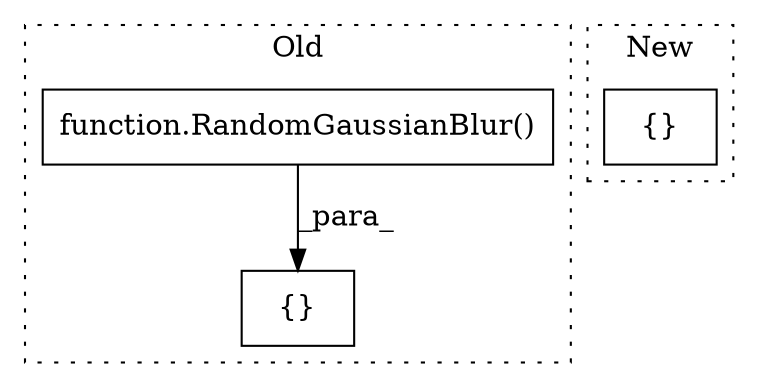 digraph G {
subgraph cluster0 {
1 [label="function.RandomGaussianBlur()" a="75" s="6806" l="20" shape="box"];
3 [label="{}" a="59" s="6622,6826" l="22,0" shape="box"];
label = "Old";
style="dotted";
}
subgraph cluster1 {
2 [label="{}" a="59" s="5001,5063" l="1,0" shape="box"];
label = "New";
style="dotted";
}
1 -> 3 [label="_para_"];
}